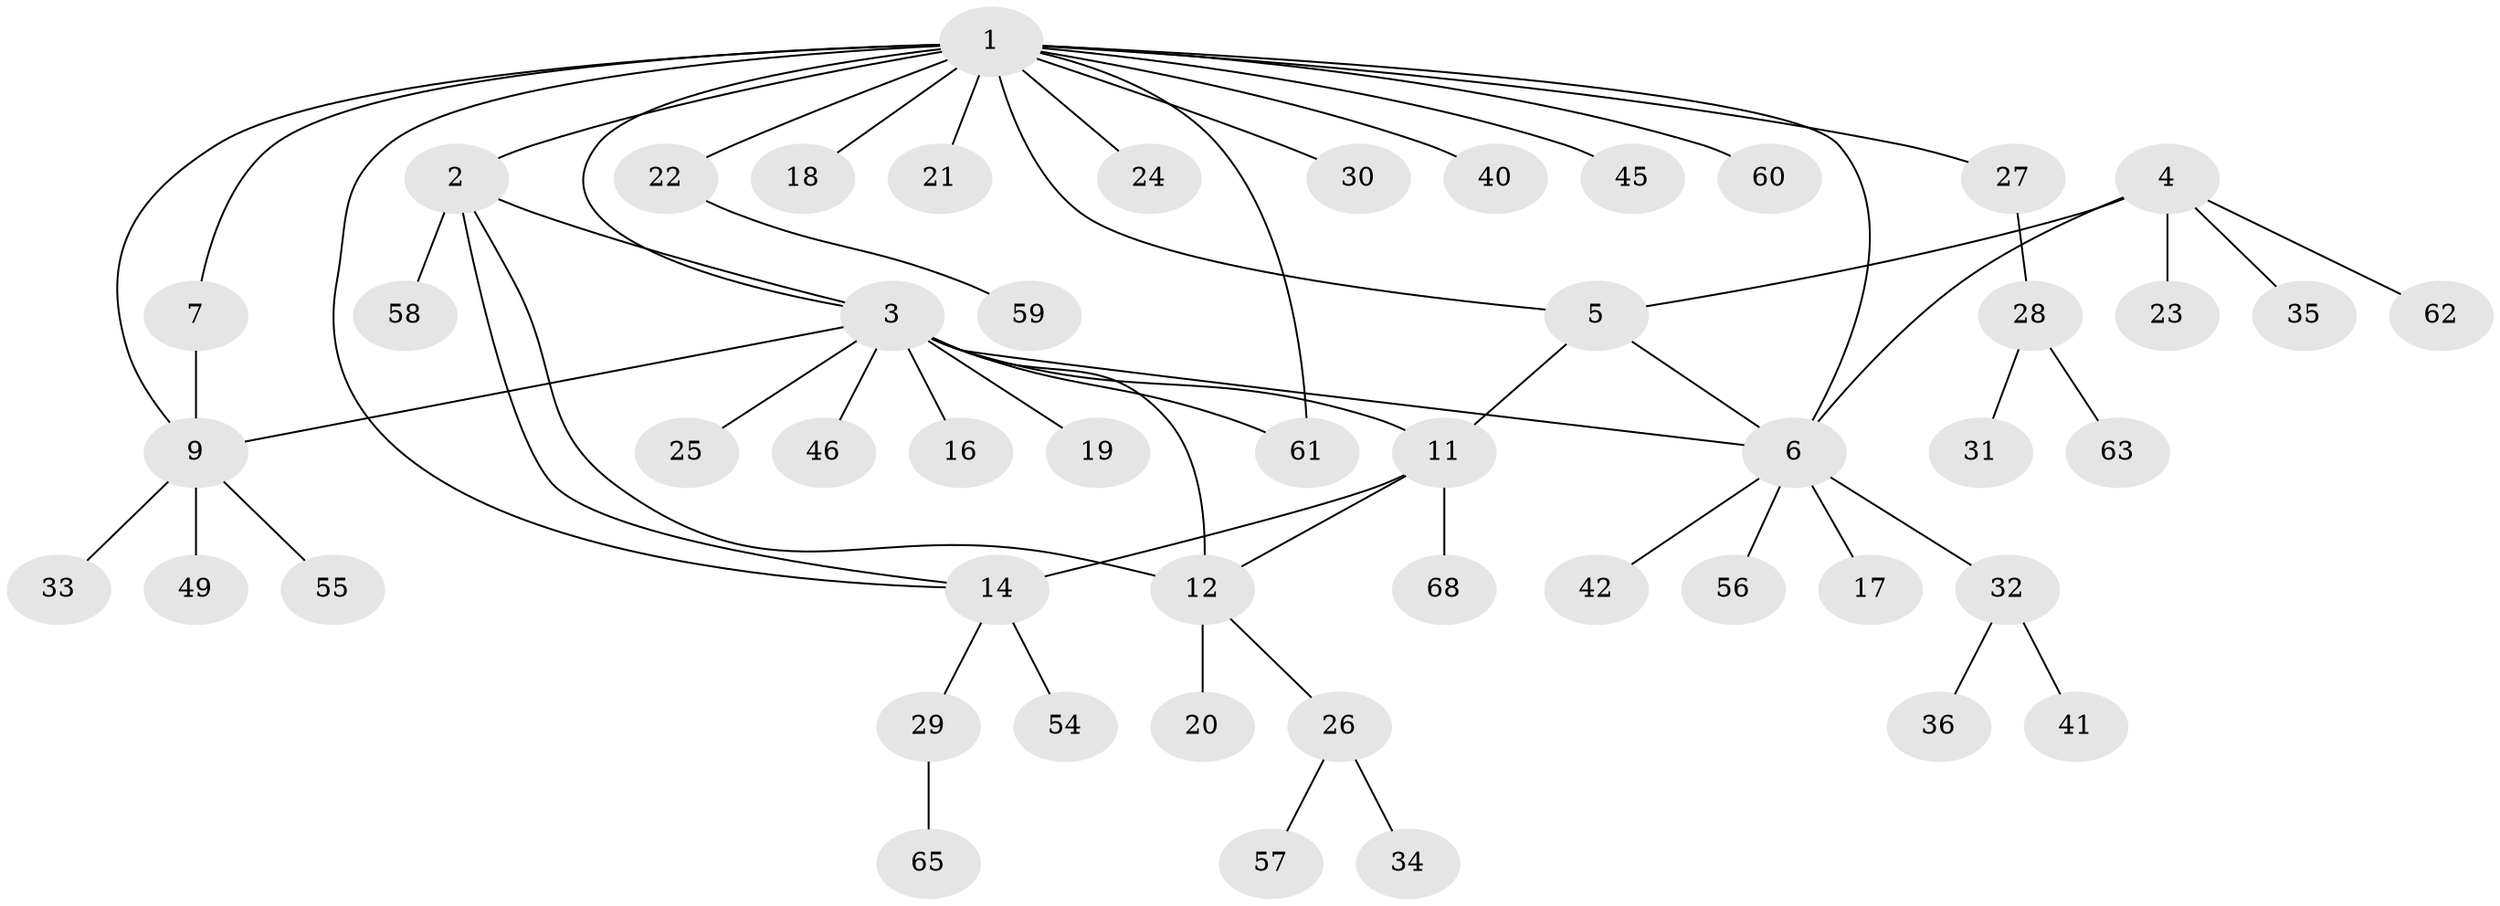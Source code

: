 // original degree distribution, {10: 0.029411764705882353, 5: 0.029411764705882353, 4: 0.08823529411764706, 6: 0.029411764705882353, 9: 0.029411764705882353, 2: 0.14705882352941177, 7: 0.014705882352941176, 3: 0.058823529411764705, 1: 0.5735294117647058}
// Generated by graph-tools (version 1.1) at 2025/11/02/27/25 16:11:31]
// undirected, 50 vertices, 61 edges
graph export_dot {
graph [start="1"]
  node [color=gray90,style=filled];
  1 [super="+8"];
  2 [super="+66"];
  3 [super="+10"];
  4 [super="+67"];
  5;
  6 [super="+48"];
  7;
  9 [super="+43"];
  11 [super="+13"];
  12 [super="+53"];
  14 [super="+15"];
  16 [super="+44"];
  17;
  18 [super="+47"];
  19;
  20;
  21;
  22 [super="+51"];
  23;
  24;
  25;
  26 [super="+37"];
  27;
  28 [super="+38"];
  29 [super="+50"];
  30;
  31;
  32 [super="+39"];
  33;
  34;
  35;
  36;
  40;
  41;
  42;
  45 [super="+52"];
  46;
  49;
  54;
  55;
  56;
  57;
  58;
  59;
  60 [super="+64"];
  61;
  62;
  63;
  65;
  68;
  1 -- 2;
  1 -- 3;
  1 -- 5;
  1 -- 18;
  1 -- 21 [weight=2];
  1 -- 24;
  1 -- 27;
  1 -- 30;
  1 -- 61;
  1 -- 6;
  1 -- 7;
  1 -- 40;
  1 -- 9;
  1 -- 45;
  1 -- 22;
  1 -- 60;
  1 -- 14;
  2 -- 3;
  2 -- 58;
  2 -- 14;
  2 -- 12;
  3 -- 19;
  3 -- 6;
  3 -- 9;
  3 -- 11;
  3 -- 12;
  3 -- 46;
  3 -- 16;
  3 -- 25;
  3 -- 61;
  4 -- 5;
  4 -- 6;
  4 -- 23;
  4 -- 35;
  4 -- 62;
  5 -- 6;
  5 -- 11;
  6 -- 17;
  6 -- 32;
  6 -- 42;
  6 -- 56;
  7 -- 9;
  9 -- 33;
  9 -- 49;
  9 -- 55;
  11 -- 12;
  11 -- 68;
  11 -- 14 [weight=2];
  12 -- 20;
  12 -- 26;
  14 -- 29;
  14 -- 54;
  22 -- 59;
  26 -- 34;
  26 -- 57;
  27 -- 28;
  28 -- 31;
  28 -- 63;
  29 -- 65;
  32 -- 36;
  32 -- 41;
}
